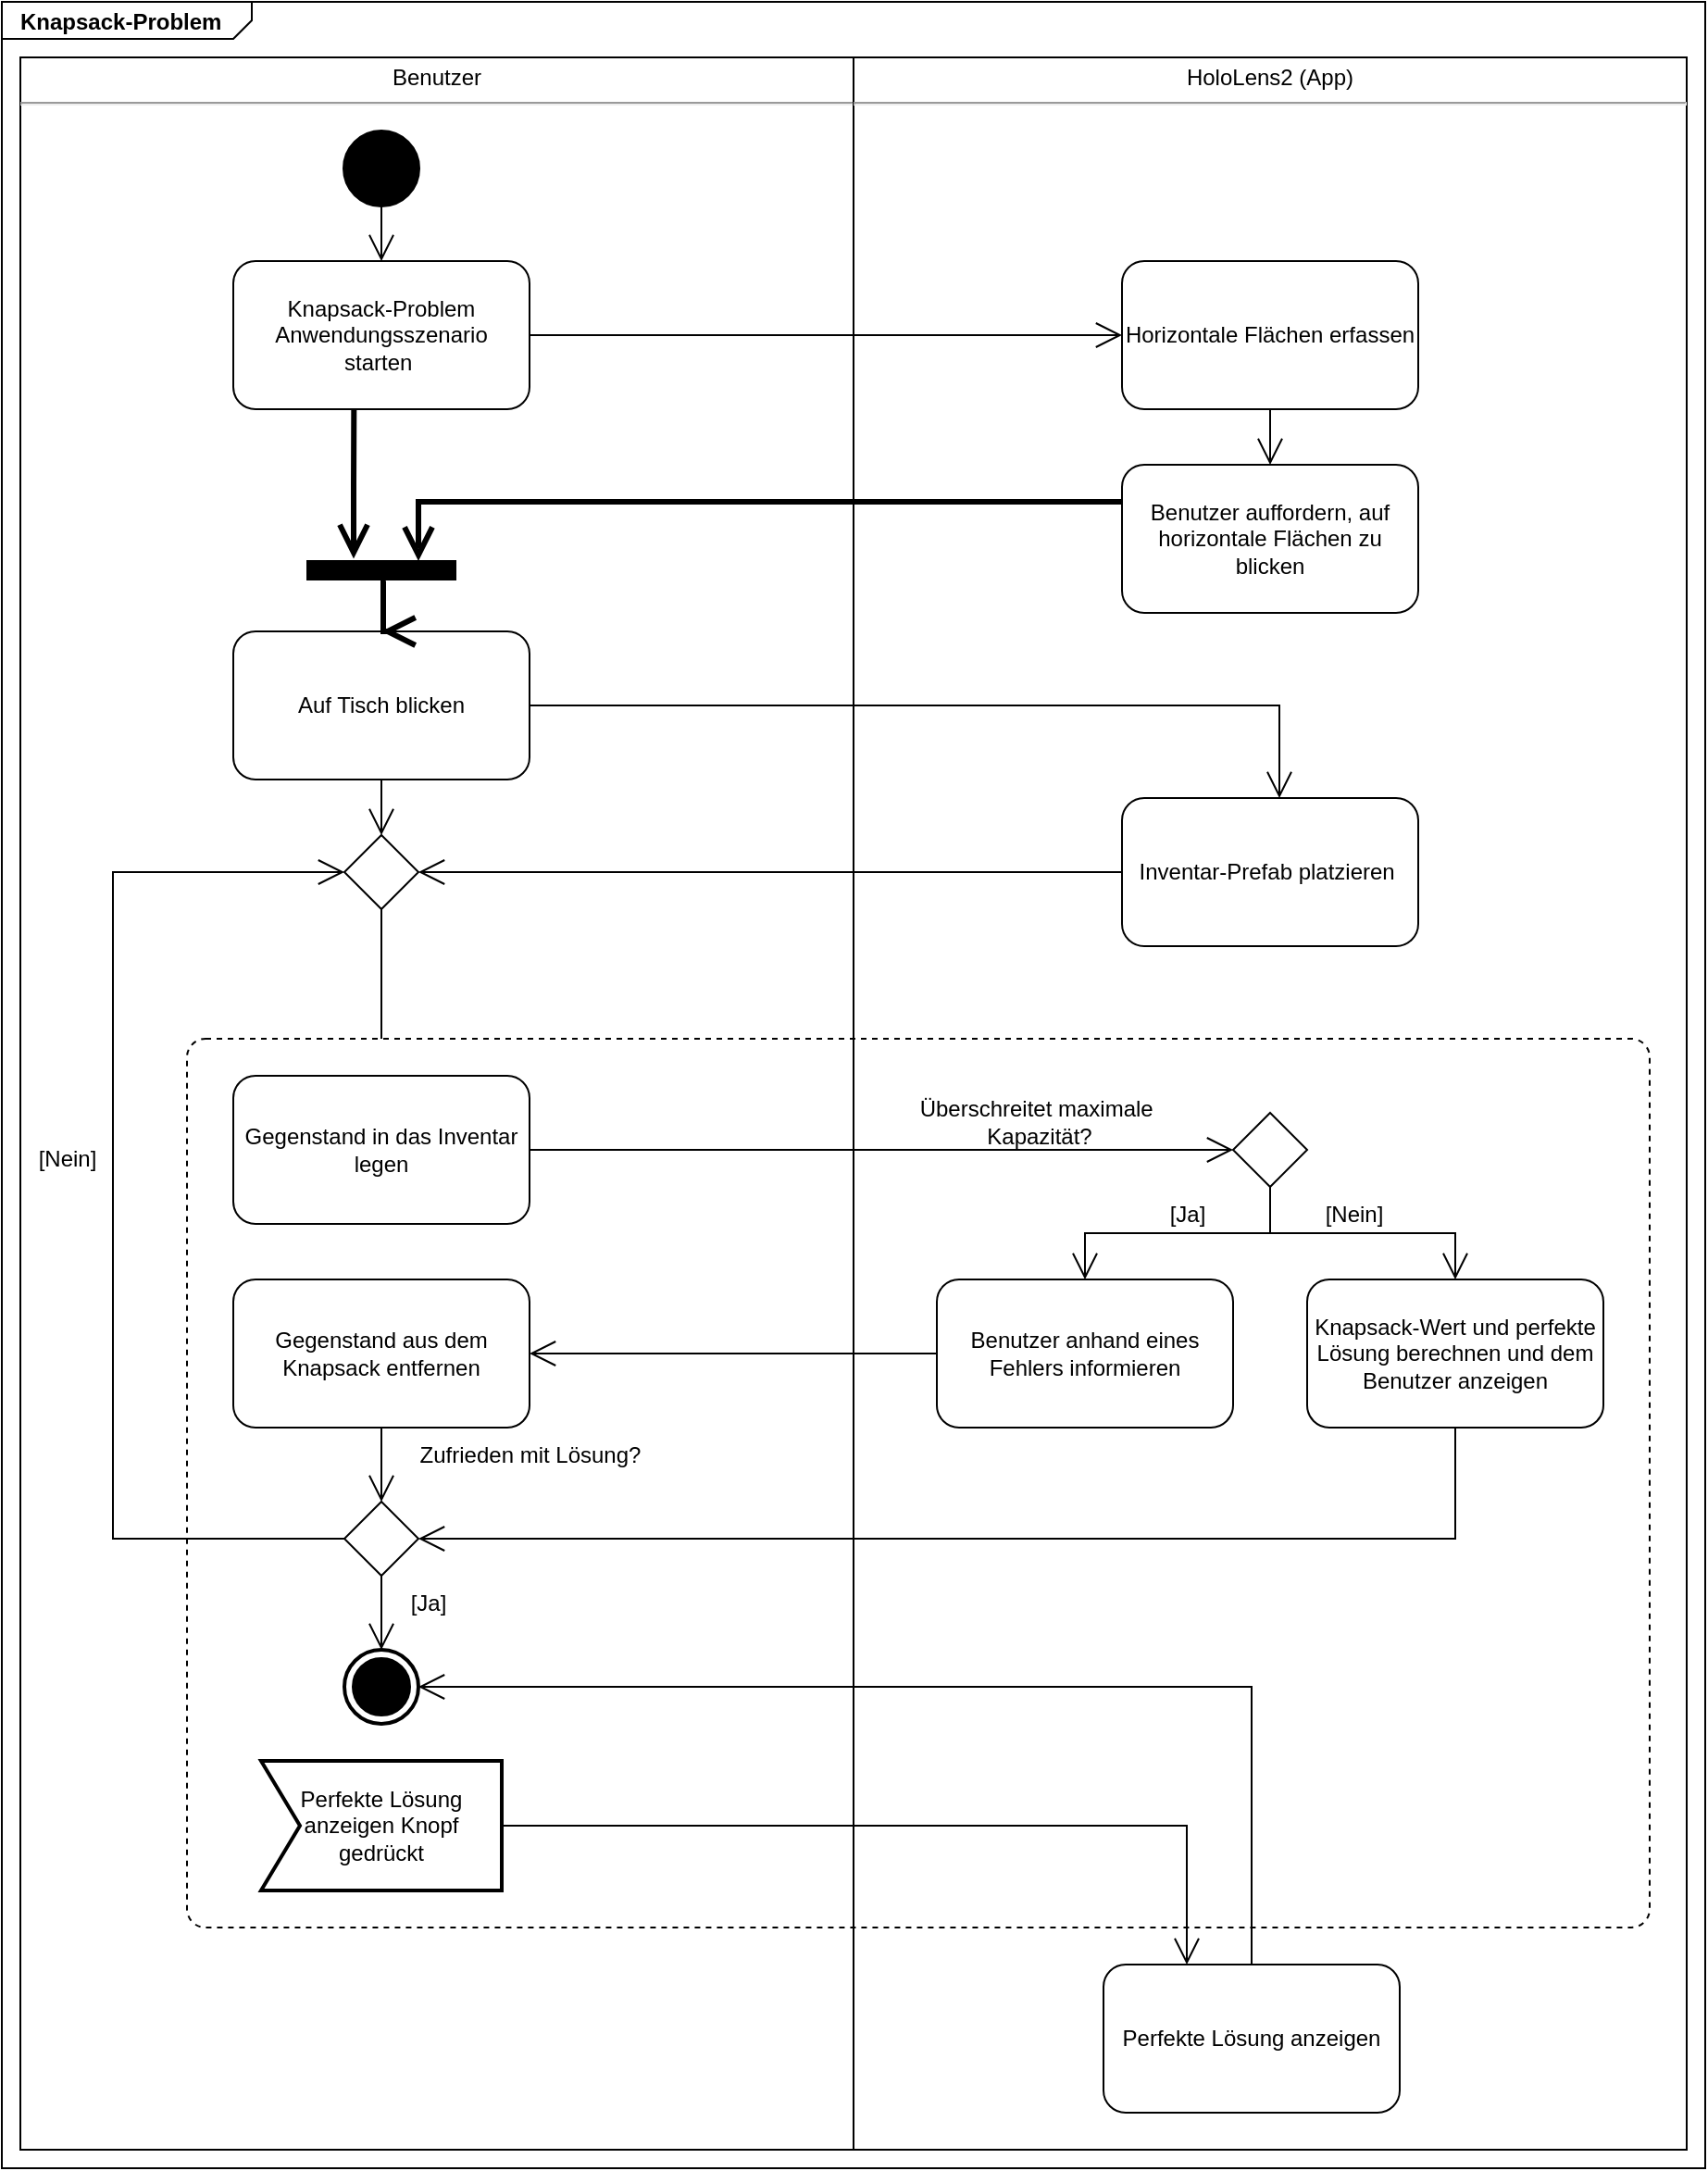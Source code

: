 <mxfile version="24.0.7" type="device">
  <diagram name="Page-1" id="JNs2xkW7fJewY7WOyEJn">
    <mxGraphModel dx="1953" dy="2273" grid="1" gridSize="10" guides="1" tooltips="1" connect="1" arrows="1" fold="1" page="1" pageScale="1" pageWidth="850" pageHeight="1100" math="0" shadow="0">
      <root>
        <mxCell id="0" />
        <mxCell id="1" parent="0" />
        <mxCell id="dA9I28uLKZdWp3s0Nhxb-40" value="&lt;p style=&quot;margin:0px;margin-top:4px;margin-left:10px;text-align:left;&quot;&gt;&lt;b&gt;Knapsack-Problem&lt;/b&gt;&lt;/p&gt;" style="html=1;shape=mxgraph.sysml.package;align=left;spacingLeft=5;verticalAlign=top;spacingTop=-3;labelX=135;html=1;overflow=fill;" parent="1" vertex="1">
          <mxGeometry x="10" y="-50" width="920" height="1170" as="geometry" />
        </mxCell>
        <mxCell id="dA9I28uLKZdWp3s0Nhxb-41" value="&lt;p style=&quot;margin:0px;margin-top:4px;text-align:center;&quot;&gt;Benutzer&lt;/p&gt;&lt;hr&gt;&lt;p style=&quot;margin:0px;margin-top:4px;text-align:center;&quot;&gt;&lt;br&gt;&lt;/p&gt;" style="shape=rect;html=1;overflow=fill;whiteSpace=wrap;" parent="1" vertex="1">
          <mxGeometry x="20" y="-20" width="450" height="1130" as="geometry" />
        </mxCell>
        <mxCell id="dA9I28uLKZdWp3s0Nhxb-43" value="" style="shape=ellipse;html=1;fillColor=strokeColor;strokeWidth=2;verticalLabelPosition=bottom;verticalAlignment=top;perimeter=ellipsePerimeter;" parent="1" vertex="1">
          <mxGeometry x="195" y="20" width="40" height="40" as="geometry" />
        </mxCell>
        <mxCell id="dA9I28uLKZdWp3s0Nhxb-42" value="&lt;p style=&quot;margin:0px;margin-top:4px;text-align:center;&quot;&gt;HoloLens2 (App)&lt;/p&gt;&lt;hr&gt;&lt;p style=&quot;margin:0px;margin-top:4px;text-align:center;&quot;&gt;&lt;br&gt;&lt;/p&gt;" style="shape=rect;html=1;overflow=fill;whiteSpace=wrap;" parent="1" vertex="1">
          <mxGeometry x="470" y="-20" width="450" height="1130" as="geometry" />
        </mxCell>
        <mxCell id="dA9I28uLKZdWp3s0Nhxb-46" value="" style="edgeStyle=elbowEdgeStyle;html=1;elbow=horizontal;align=right;verticalAlign=bottom;endArrow=none;rounded=0;labelBackgroundColor=none;startArrow=open;startSize=12;entryX=0.5;entryY=1;entryDx=0;entryDy=0;exitX=0.5;exitY=0;exitDx=0;exitDy=0;" parent="1" source="dA9I28uLKZdWp3s0Nhxb-49" target="dA9I28uLKZdWp3s0Nhxb-43" edge="1">
          <mxGeometry relative="1" as="geometry">
            <mxPoint x="440" y="190" as="targetPoint" />
            <mxPoint x="439.667" y="230" as="sourcePoint" />
            <Array as="points" />
          </mxGeometry>
        </mxCell>
        <mxCell id="dA9I28uLKZdWp3s0Nhxb-49" value="Knapsack-Problem Anwendungsszenario starten&amp;nbsp;" style="shape=rect;html=1;rounded=1;whiteSpace=wrap;align=center;" parent="1" vertex="1">
          <mxGeometry x="135" y="90" width="160" height="80" as="geometry" />
        </mxCell>
        <mxCell id="dA9I28uLKZdWp3s0Nhxb-52" value="Horizontale Flächen erfassen" style="shape=rect;html=1;rounded=1;whiteSpace=wrap;align=center;" parent="1" vertex="1">
          <mxGeometry x="615" y="90" width="160" height="80" as="geometry" />
        </mxCell>
        <mxCell id="dA9I28uLKZdWp3s0Nhxb-55" value="Benutzer auffordern, auf horizontale Flächen zu blicken" style="shape=rect;html=1;rounded=1;whiteSpace=wrap;align=center;" parent="1" vertex="1">
          <mxGeometry x="615" y="200" width="160" height="80" as="geometry" />
        </mxCell>
        <mxCell id="dA9I28uLKZdWp3s0Nhxb-57" value="Auf Tisch blicken" style="shape=rect;html=1;rounded=1;whiteSpace=wrap;align=center;" parent="1" vertex="1">
          <mxGeometry x="135" y="290" width="160" height="80" as="geometry" />
        </mxCell>
        <mxCell id="dA9I28uLKZdWp3s0Nhxb-64" value="" style="edgeStyle=elbowEdgeStyle;html=1;elbow=horizontal;align=right;verticalAlign=bottom;endArrow=none;rounded=0;labelBackgroundColor=none;startArrow=open;startSize=12;entryX=0.5;entryY=1;entryDx=0;entryDy=0;exitX=0.5;exitY=0;exitDx=0;exitDy=0;" parent="1" source="dA9I28uLKZdWp3s0Nhxb-55" target="dA9I28uLKZdWp3s0Nhxb-52" edge="1">
          <mxGeometry relative="1" as="geometry">
            <mxPoint x="170" y="200" as="targetPoint" />
            <mxPoint x="170" y="230" as="sourcePoint" />
          </mxGeometry>
        </mxCell>
        <mxCell id="dA9I28uLKZdWp3s0Nhxb-66" value="Inventar-Prefab platzieren&amp;nbsp;" style="shape=rect;html=1;rounded=1;whiteSpace=wrap;align=center;" parent="1" vertex="1">
          <mxGeometry x="615" y="380" width="160" height="80" as="geometry" />
        </mxCell>
        <mxCell id="dA9I28uLKZdWp3s0Nhxb-76" value="" style="shape=rhombus;html=1;verticalLabelPosition=bottom;verticalAlignment=top;" parent="1" vertex="1">
          <mxGeometry x="195" y="400" width="40" height="40" as="geometry" />
        </mxCell>
        <mxCell id="dA9I28uLKZdWp3s0Nhxb-77" value="" style="edgeStyle=elbowEdgeStyle;html=1;elbow=horizontal;align=right;verticalAlign=bottom;endArrow=none;rounded=0;labelBackgroundColor=none;startArrow=open;startSize=12;entryX=0.5;entryY=1;entryDx=0;entryDy=0;exitX=0.5;exitY=0;exitDx=0;exitDy=0;" parent="1" source="dA9I28uLKZdWp3s0Nhxb-76" target="dA9I28uLKZdWp3s0Nhxb-57" edge="1">
          <mxGeometry relative="1" as="geometry">
            <mxPoint x="170" y="200" as="targetPoint" />
            <mxPoint x="170" y="230" as="sourcePoint" />
          </mxGeometry>
        </mxCell>
        <mxCell id="dA9I28uLKZdWp3s0Nhxb-79" value="" style="edgeStyle=elbowEdgeStyle;html=1;elbow=horizontal;align=right;verticalAlign=bottom;endArrow=none;rounded=0;labelBackgroundColor=none;startArrow=open;startSize=12;entryX=0;entryY=0.5;entryDx=0;entryDy=0;exitX=1;exitY=0.5;exitDx=0;exitDy=0;" parent="1" source="dA9I28uLKZdWp3s0Nhxb-76" target="dA9I28uLKZdWp3s0Nhxb-66" edge="1">
          <mxGeometry relative="1" as="geometry">
            <mxPoint x="250" y="340" as="targetPoint" />
            <mxPoint x="685" y="340" as="sourcePoint" />
          </mxGeometry>
        </mxCell>
        <mxCell id="dA9I28uLKZdWp3s0Nhxb-80" value="" style="edgeStyle=elbowEdgeStyle;html=1;elbow=horizontal;align=right;verticalAlign=bottom;endArrow=none;rounded=0;labelBackgroundColor=none;startArrow=open;startSize=12;entryX=1;entryY=0.5;entryDx=0;entryDy=0;" parent="1" target="dA9I28uLKZdWp3s0Nhxb-57" edge="1">
          <mxGeometry relative="1" as="geometry">
            <mxPoint x="625" y="250" as="targetPoint" />
            <mxPoint x="700" y="380" as="sourcePoint" />
            <Array as="points">
              <mxPoint x="700" y="330" />
            </Array>
          </mxGeometry>
        </mxCell>
        <mxCell id="dA9I28uLKZdWp3s0Nhxb-117" value="Perfekte Lösung anzeigen" style="shape=rect;html=1;rounded=1;whiteSpace=wrap;align=center;" parent="1" vertex="1">
          <mxGeometry x="605" y="1010" width="160" height="80" as="geometry" />
        </mxCell>
        <mxCell id="dA9I28uLKZdWp3s0Nhxb-125" value="" style="edgeStyle=elbowEdgeStyle;html=1;elbow=horizontal;align=right;verticalAlign=bottom;endArrow=none;rounded=0;labelBackgroundColor=none;startArrow=open;startSize=12;entryX=1;entryY=0.5;entryDx=0;entryDy=0;exitX=0;exitY=0.5;exitDx=0;exitDy=0;" parent="1" source="dA9I28uLKZdWp3s0Nhxb-52" target="dA9I28uLKZdWp3s0Nhxb-49" edge="1">
          <mxGeometry relative="1" as="geometry">
            <mxPoint x="625" y="250" as="targetPoint" />
            <mxPoint x="190" y="250" as="sourcePoint" />
          </mxGeometry>
        </mxCell>
        <mxCell id="dA9I28uLKZdWp3s0Nhxb-129" value="" style="edgeStyle=elbowEdgeStyle;html=1;elbow=horizontal;align=right;verticalAlign=bottom;endArrow=none;rounded=0;labelBackgroundColor=none;startArrow=open;startSize=12;entryX=0.5;entryY=1;entryDx=0;entryDy=0;exitX=0.5;exitY=0;exitDx=0;exitDy=0;" parent="1" source="dA9I28uLKZdWp3s0Nhxb-72" target="dA9I28uLKZdWp3s0Nhxb-76" edge="1">
          <mxGeometry relative="1" as="geometry">
            <mxPoint x="160" y="510" as="targetPoint" />
            <mxPoint x="170" y="480" as="sourcePoint" />
          </mxGeometry>
        </mxCell>
        <mxCell id="dA9I28uLKZdWp3s0Nhxb-139" value="" style="shape=rect;html=1;fillColor=strokeColor;verticalLabelPosition=bottom;labelBackgroundColor=#ffffff;verticalAlign=top;direction=west;rotation=90;" parent="1" vertex="1">
          <mxGeometry x="210" y="217" width="10" height="80" as="geometry" />
        </mxCell>
        <mxCell id="dA9I28uLKZdWp3s0Nhxb-140" value="" style="edgeStyle=elbowEdgeStyle;html=1;elbow=horizontal;rounded=0;endArrow=open;strokeWidth=3;endSize=12;exitX=-0.058;exitY=0.525;exitDx=0;exitDy=0;exitPerimeter=0;entryX=0.5;entryY=0;entryDx=0;entryDy=0;" parent="1" source="dA9I28uLKZdWp3s0Nhxb-139" target="dA9I28uLKZdWp3s0Nhxb-57" edge="1">
          <mxGeometry relative="1" as="geometry">
            <mxPoint x="159" y="290" as="targetPoint" />
            <mxPoint x="-190.0" y="129.58" as="sourcePoint" />
          </mxGeometry>
        </mxCell>
        <mxCell id="dA9I28uLKZdWp3s0Nhxb-144" value="" style="edgeStyle=elbowEdgeStyle;html=1;elbow=vertical;startArrow=open;endArrow=none;rounded=0;strokeWidth=3;startSize=12;entryX=0.5;entryY=1;entryDx=0;entryDy=0;exitX=0.314;exitY=0.523;exitDx=0;exitDy=0;entryPerimeter=0;exitPerimeter=0;" parent="1" edge="1">
          <mxGeometry relative="1" as="geometry">
            <mxPoint x="200.16" y="170" as="targetPoint" />
            <mxPoint x="200.0" y="250.744" as="sourcePoint" />
          </mxGeometry>
        </mxCell>
        <mxCell id="dA9I28uLKZdWp3s0Nhxb-150" value="" style="edgeStyle=elbowEdgeStyle;html=1;elbow=vertical;startArrow=open;endArrow=none;rounded=0;strokeWidth=3;startSize=12;entryX=0;entryY=0.25;entryDx=0;entryDy=0;exitX=1;exitY=0.75;exitDx=0;exitDy=0;" parent="1" source="dA9I28uLKZdWp3s0Nhxb-139" target="dA9I28uLKZdWp3s0Nhxb-55" edge="1">
          <mxGeometry relative="1" as="geometry">
            <mxPoint x="170" y="180" as="targetPoint" />
            <mxPoint x="170" y="261" as="sourcePoint" />
            <Array as="points">
              <mxPoint x="390" y="220" />
            </Array>
          </mxGeometry>
        </mxCell>
        <mxCell id="QLyvhnBDfKkar8W32Ym7-1" value="" style="html=1;align=center;verticalAlign=top;rounded=1;absoluteArcSize=1;arcSize=20;dashed=1;whiteSpace=wrap;" vertex="1" parent="1">
          <mxGeometry x="110" y="510" width="790" height="480" as="geometry" />
        </mxCell>
        <mxCell id="dA9I28uLKZdWp3s0Nhxb-72" value="Gegenstand in das Inventar legen" style="shape=rect;html=1;rounded=1;whiteSpace=wrap;align=center;" parent="1" vertex="1">
          <mxGeometry x="135" y="530" width="160" height="80" as="geometry" />
        </mxCell>
        <mxCell id="dA9I28uLKZdWp3s0Nhxb-85" value="" style="shape=rhombus;html=1;verticalLabelPosition=bottom;verticalAlignment=top;" parent="1" vertex="1">
          <mxGeometry x="675" y="550" width="40" height="40" as="geometry" />
        </mxCell>
        <mxCell id="dA9I28uLKZdWp3s0Nhxb-86" value="" style="edgeStyle=elbowEdgeStyle;html=1;elbow=horizontal;align=right;verticalAlign=bottom;endArrow=none;rounded=0;labelBackgroundColor=none;startArrow=open;startSize=12;entryX=1;entryY=0.5;entryDx=0;entryDy=0;exitX=0;exitY=0.5;exitDx=0;exitDy=0;" parent="1" source="dA9I28uLKZdWp3s0Nhxb-85" target="dA9I28uLKZdWp3s0Nhxb-72" edge="1">
          <mxGeometry relative="1" as="geometry">
            <mxPoint x="170" y="380" as="targetPoint" />
            <mxPoint x="170" y="410" as="sourcePoint" />
          </mxGeometry>
        </mxCell>
        <mxCell id="dA9I28uLKZdWp3s0Nhxb-88" value="Überschreitet maximale&amp;nbsp;&lt;div&gt;Kapazität?&lt;/div&gt;" style="text;html=1;align=center;verticalAlign=middle;resizable=0;points=[];autosize=1;strokeColor=none;fillColor=none;" parent="1" vertex="1">
          <mxGeometry x="495" y="535" width="150" height="40" as="geometry" />
        </mxCell>
        <mxCell id="dA9I28uLKZdWp3s0Nhxb-90" value="" style="edgeStyle=elbowEdgeStyle;html=1;elbow=vertical;align=right;verticalAlign=bottom;endArrow=none;rounded=0;labelBackgroundColor=none;startArrow=open;startSize=12;entryX=0.5;entryY=1;entryDx=0;entryDy=0;exitX=0.5;exitY=0;exitDx=0;exitDy=0;" parent="1" source="dA9I28uLKZdWp3s0Nhxb-95" target="dA9I28uLKZdWp3s0Nhxb-85" edge="1">
          <mxGeometry relative="1" as="geometry">
            <mxPoint x="250" y="340" as="targetPoint" />
            <mxPoint x="595" y="590" as="sourcePoint" />
            <Array as="points" />
          </mxGeometry>
        </mxCell>
        <mxCell id="dA9I28uLKZdWp3s0Nhxb-91" value="[Ja]" style="text;html=1;align=center;verticalAlign=middle;resizable=0;points=[];autosize=1;strokeColor=none;fillColor=none;" parent="1" vertex="1">
          <mxGeometry x="630" y="590" width="40" height="30" as="geometry" />
        </mxCell>
        <mxCell id="dA9I28uLKZdWp3s0Nhxb-92" value="Knapsack-Wert und perfekte Lösung berechnen und dem Benutzer anzeigen" style="shape=rect;html=1;rounded=1;whiteSpace=wrap;align=center;" parent="1" vertex="1">
          <mxGeometry x="715" y="640" width="160" height="80" as="geometry" />
        </mxCell>
        <mxCell id="dA9I28uLKZdWp3s0Nhxb-93" value="" style="edgeStyle=elbowEdgeStyle;html=1;elbow=horizontal;align=right;verticalAlign=bottom;endArrow=none;rounded=0;labelBackgroundColor=none;startArrow=open;startSize=12;entryX=0.5;entryY=1;entryDx=0;entryDy=0;exitX=0.5;exitY=0;exitDx=0;exitDy=0;" parent="1" source="dA9I28uLKZdWp3s0Nhxb-92" target="dA9I28uLKZdWp3s0Nhxb-85" edge="1">
          <mxGeometry relative="1" as="geometry">
            <mxPoint x="705" y="540" as="targetPoint" />
            <mxPoint x="605" y="600" as="sourcePoint" />
            <Array as="points" />
          </mxGeometry>
        </mxCell>
        <mxCell id="dA9I28uLKZdWp3s0Nhxb-94" value="[Nein]" style="text;html=1;align=center;verticalAlign=middle;resizable=0;points=[];autosize=1;strokeColor=none;fillColor=none;" parent="1" vertex="1">
          <mxGeometry x="715" y="590" width="50" height="30" as="geometry" />
        </mxCell>
        <mxCell id="dA9I28uLKZdWp3s0Nhxb-95" value="Benutzer anhand eines Fehlers informieren" style="shape=rect;html=1;rounded=1;whiteSpace=wrap;align=center;" parent="1" vertex="1">
          <mxGeometry x="515" y="640" width="160" height="80" as="geometry" />
        </mxCell>
        <mxCell id="dA9I28uLKZdWp3s0Nhxb-100" value="" style="edgeStyle=elbowEdgeStyle;html=1;elbow=horizontal;align=right;verticalAlign=bottom;endArrow=none;rounded=0;labelBackgroundColor=none;startArrow=open;startSize=12;exitX=1;exitY=0.5;exitDx=0;exitDy=0;entryX=0;entryY=0.5;entryDx=0;entryDy=0;" parent="1" source="dA9I28uLKZdWp3s0Nhxb-101" target="dA9I28uLKZdWp3s0Nhxb-95" edge="1">
          <mxGeometry relative="1" as="geometry">
            <mxPoint x="600" y="790" as="targetPoint" />
            <mxPoint x="685" y="520" as="sourcePoint" />
            <Array as="points">
              <mxPoint x="380" y="700" />
            </Array>
          </mxGeometry>
        </mxCell>
        <mxCell id="dA9I28uLKZdWp3s0Nhxb-101" value="Gegenstand aus dem Knapsack entfernen" style="shape=rect;html=1;rounded=1;whiteSpace=wrap;align=center;" parent="1" vertex="1">
          <mxGeometry x="135" y="640" width="160" height="80" as="geometry" />
        </mxCell>
        <mxCell id="dA9I28uLKZdWp3s0Nhxb-106" value="" style="shape=rhombus;html=1;verticalLabelPosition=bottom;verticalAlignment=top;" parent="1" vertex="1">
          <mxGeometry x="195" y="760" width="40" height="40" as="geometry" />
        </mxCell>
        <mxCell id="dA9I28uLKZdWp3s0Nhxb-107" value="" style="edgeStyle=elbowEdgeStyle;html=1;elbow=horizontal;align=right;verticalAlign=bottom;endArrow=none;rounded=0;labelBackgroundColor=none;startArrow=open;startSize=12;entryX=0.5;entryY=1;entryDx=0;entryDy=0;exitX=0.5;exitY=0;exitDx=0;exitDy=0;" parent="1" source="dA9I28uLKZdWp3s0Nhxb-106" target="dA9I28uLKZdWp3s0Nhxb-101" edge="1">
          <mxGeometry relative="1" as="geometry">
            <mxPoint x="160" y="720" as="targetPoint" />
            <mxPoint x="170" y="650" as="sourcePoint" />
          </mxGeometry>
        </mxCell>
        <mxCell id="dA9I28uLKZdWp3s0Nhxb-111" value="[Nein]" style="text;html=1;align=center;verticalAlign=middle;resizable=0;points=[];autosize=1;strokeColor=none;fillColor=none;" parent="1" vertex="1">
          <mxGeometry x="20" y="560" width="50" height="30" as="geometry" />
        </mxCell>
        <mxCell id="dA9I28uLKZdWp3s0Nhxb-113" value="" style="edgeStyle=elbowEdgeStyle;html=1;elbow=horizontal;align=right;verticalAlign=bottom;endArrow=none;rounded=0;labelBackgroundColor=none;startArrow=open;startSize=12;entryX=0.5;entryY=1;entryDx=0;entryDy=0;exitX=0.5;exitY=0;exitDx=0;exitDy=0;exitPerimeter=0;" parent="1" source="dA9I28uLKZdWp3s0Nhxb-115" target="dA9I28uLKZdWp3s0Nhxb-106" edge="1">
          <mxGeometry relative="1" as="geometry">
            <mxPoint x="159.5" y="800" as="targetPoint" />
            <mxPoint x="159.5" y="840" as="sourcePoint" />
          </mxGeometry>
        </mxCell>
        <mxCell id="dA9I28uLKZdWp3s0Nhxb-114" value="[Ja]" style="text;html=1;align=center;verticalAlign=middle;resizable=0;points=[];autosize=1;strokeColor=none;fillColor=none;" parent="1" vertex="1">
          <mxGeometry x="220" y="800" width="40" height="30" as="geometry" />
        </mxCell>
        <mxCell id="dA9I28uLKZdWp3s0Nhxb-115" value="" style="html=1;shape=mxgraph.sysml.actFinal;strokeWidth=2;verticalLabelPosition=bottom;verticalAlignment=top;" parent="1" vertex="1">
          <mxGeometry x="195" y="840" width="40" height="40" as="geometry" />
        </mxCell>
        <mxCell id="dA9I28uLKZdWp3s0Nhxb-119" value="Perfekte Lösung anzeigen Knopf gedrückt" style="html=1;shape=mxgraph.sysml.accEvent;strokeWidth=2;whiteSpace=wrap;align=center;" parent="1" vertex="1">
          <mxGeometry x="150" y="900" width="130" height="70" as="geometry" />
        </mxCell>
        <mxCell id="dA9I28uLKZdWp3s0Nhxb-133" value="" style="edgeStyle=elbowEdgeStyle;html=1;elbow=horizontal;align=right;verticalAlign=bottom;endArrow=none;rounded=0;labelBackgroundColor=none;startArrow=open;startSize=12;entryX=0.5;entryY=1;entryDx=0;entryDy=0;exitX=1;exitY=0.5;exitDx=0;exitDy=0;" parent="1" source="dA9I28uLKZdWp3s0Nhxb-106" target="dA9I28uLKZdWp3s0Nhxb-92" edge="1">
          <mxGeometry relative="1" as="geometry">
            <mxPoint x="775.0" y="780" as="targetPoint" />
            <mxPoint x="695" y="600" as="sourcePoint" />
            <Array as="points">
              <mxPoint x="795" y="760" />
            </Array>
          </mxGeometry>
        </mxCell>
        <mxCell id="dA9I28uLKZdWp3s0Nhxb-137" value="" style="edgeStyle=elbowEdgeStyle;html=1;elbow=horizontal;align=right;verticalAlign=bottom;endArrow=none;rounded=0;labelBackgroundColor=none;startArrow=open;startSize=12;entryX=1;entryY=0.5;entryDx=0;entryDy=0;entryPerimeter=0;" parent="1" source="dA9I28uLKZdWp3s0Nhxb-117" target="dA9I28uLKZdWp3s0Nhxb-119" edge="1">
          <mxGeometry relative="1" as="geometry">
            <mxPoint x="785.0" y="790" as="targetPoint" />
            <mxPoint x="650" y="990" as="sourcePoint" />
            <Array as="points">
              <mxPoint x="650" y="920" />
            </Array>
          </mxGeometry>
        </mxCell>
        <mxCell id="jMiJFKYWcrGykOJv1wAU-5" value="" style="edgeStyle=elbowEdgeStyle;html=1;elbow=horizontal;align=right;verticalAlign=bottom;endArrow=none;rounded=0;labelBackgroundColor=none;startArrow=open;startSize=12;entryX=0.5;entryY=0;entryDx=0;entryDy=0;exitX=1;exitY=0.5;exitDx=0;exitDy=0;exitPerimeter=0;" parent="1" source="dA9I28uLKZdWp3s0Nhxb-115" target="dA9I28uLKZdWp3s0Nhxb-117" edge="1">
          <mxGeometry relative="1" as="geometry">
            <mxPoint x="250" y="580" as="targetPoint" />
            <mxPoint x="685" y="580" as="sourcePoint" />
            <Array as="points">
              <mxPoint x="685" y="870" />
            </Array>
          </mxGeometry>
        </mxCell>
        <mxCell id="jMiJFKYWcrGykOJv1wAU-11" value="Zufrieden mit Lösung?" style="text;html=1;align=center;verticalAlign=middle;resizable=0;points=[];autosize=1;strokeColor=none;fillColor=none;" parent="1" vertex="1">
          <mxGeometry x="225" y="720" width="140" height="30" as="geometry" />
        </mxCell>
        <mxCell id="QLyvhnBDfKkar8W32Ym7-2" value="" style="endArrow=none;html=1;rounded=0;entryX=0.002;entryY=0.465;entryDx=0;entryDy=0;entryPerimeter=0;" edge="1" parent="1">
          <mxGeometry width="50" height="50" relative="1" as="geometry">
            <mxPoint x="470" y="995" as="sourcePoint" />
            <mxPoint x="470" y="505.32" as="targetPoint" />
          </mxGeometry>
        </mxCell>
        <mxCell id="dA9I28uLKZdWp3s0Nhxb-110" value="" style="edgeStyle=elbowEdgeStyle;html=1;elbow=horizontal;align=right;verticalAlign=bottom;endArrow=none;rounded=0;labelBackgroundColor=none;startArrow=open;startSize=12;entryX=0;entryY=0.5;entryDx=0;entryDy=0;exitX=0;exitY=0.5;exitDx=0;exitDy=0;" parent="1" source="dA9I28uLKZdWp3s0Nhxb-76" target="dA9I28uLKZdWp3s0Nhxb-106" edge="1">
          <mxGeometry relative="1" as="geometry">
            <mxPoint x="170" y="730" as="targetPoint" />
            <mxPoint x="140" y="490" as="sourcePoint" />
            <Array as="points">
              <mxPoint x="70" y="600" />
            </Array>
          </mxGeometry>
        </mxCell>
      </root>
    </mxGraphModel>
  </diagram>
</mxfile>
